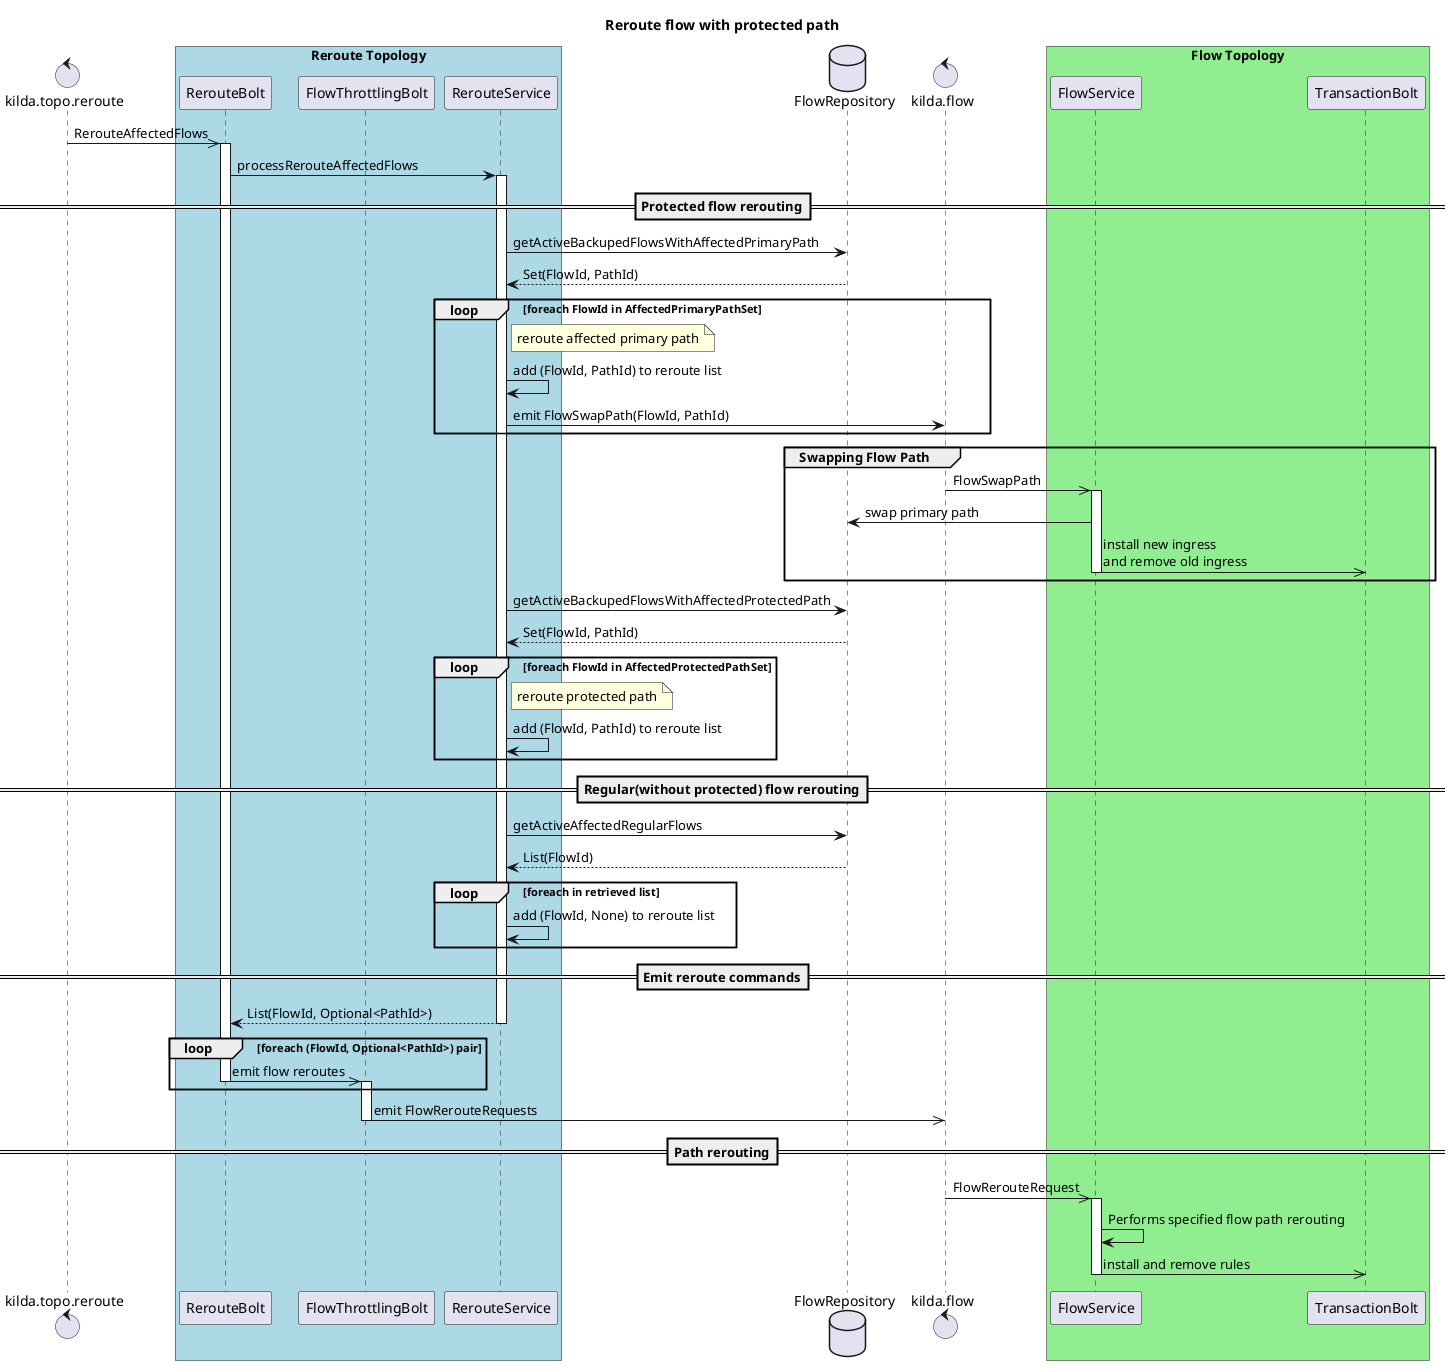 @startuml
title Reroute flow with protected path

control kilda.topo.reroute
box "Reroute Topology" #LightBlue
    participant RerouteBolt
    participant FlowThrottlingBolt
    participant RerouteService
end box
database FlowRepository
control kilda.flow
box "Flow Topology" #LightGreen
    participant FlowService
    participant TransactionBolt
end box

kilda.topo.reroute ->> RerouteBolt: RerouteAffectedFlows
activate RerouteBolt
RerouteBolt -> RerouteService: processRerouteAffectedFlows
activate RerouteService

==Protected flow rerouting==
RerouteService -> FlowRepository: getActiveBackupedFlowsWithAffectedPrimaryPath
FlowRepository --> RerouteService: Set(FlowId, PathId)
loop foreach FlowId in AffectedPrimaryPathSet
    note right of RerouteService: reroute affected primary path
    RerouteService -> RerouteService: add (FlowId, PathId) to reroute list
    RerouteService -> kilda.flow: emit FlowSwapPath(FlowId, PathId)
end

group Swapping Flow Path
    kilda.flow ->> FlowService: FlowSwapPath
    activate FlowService
    FlowService -> FlowRepository: swap primary path
    FlowService ->> TransactionBolt: install new ingress\nand remove old ingress
    deactivate FlowService
end

RerouteService -> FlowRepository: getActiveBackupedFlowsWithAffectedProtectedPath
FlowRepository --> RerouteService: Set(FlowId, PathId)
loop foreach FlowId in AffectedProtectedPathSet
    note right of RerouteService: reroute protected path
    RerouteService -> RerouteService: add (FlowId, PathId) to reroute list
end

==Regular(without protected) flow rerouting==
RerouteService -> FlowRepository: getActiveAffectedRegularFlows
FlowRepository --> RerouteService: List(FlowId)
loop foreach in retrieved list
    RerouteService -> RerouteService: add (FlowId, None) to reroute list
end

==Emit reroute commands==
RerouteService --> RerouteBolt: List(FlowId, Optional<PathId>)
deactivate RerouteService

loop foreach (FlowId, Optional<PathId>) pair
    RerouteBolt ->> FlowThrottlingBolt: emit flow reroutes
    deactivate RerouteBolt
    activate FlowThrottlingBolt
end
FlowThrottlingBolt ->> kilda.flow: emit FlowRerouteRequests
deactivate FlowThrottlingBolt

==Path rerouting==
kilda.flow ->> FlowService: FlowRerouteRequest
activate FlowService
FlowService -> FlowService: Performs specified flow path rerouting
FlowService ->> TransactionBolt: install and remove rules
deactivate FlowService

@enduml
